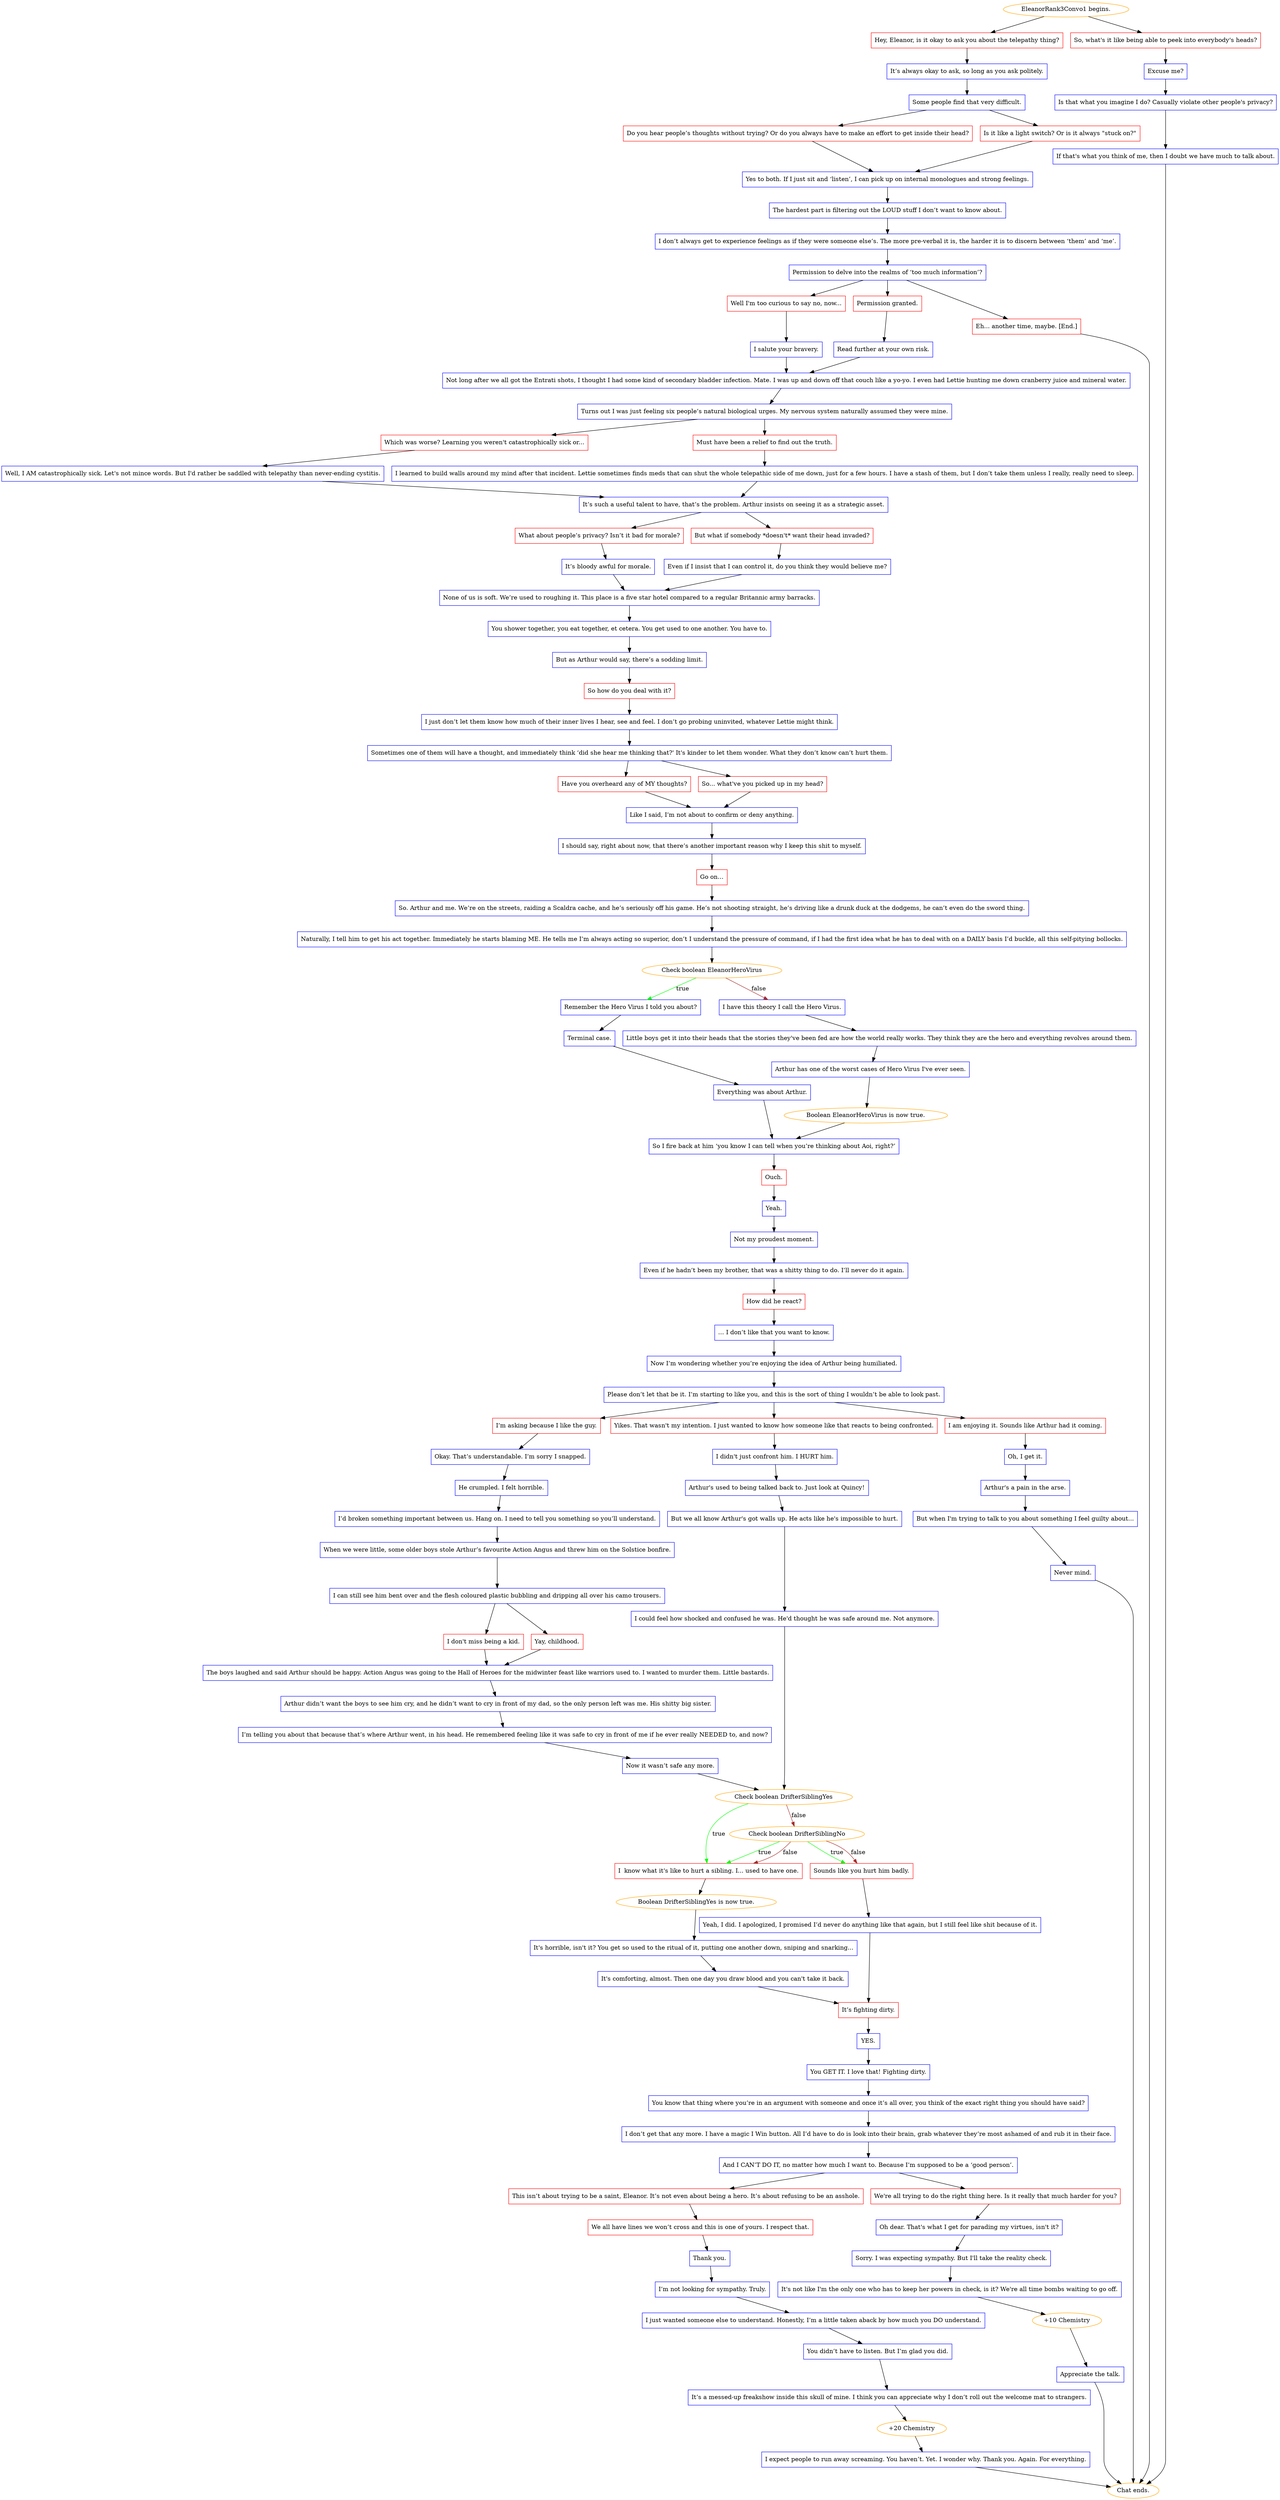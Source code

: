 digraph {
	"EleanorRank3Convo1 begins." [color=orange];
		"EleanorRank3Convo1 begins." -> 809;
		"EleanorRank3Convo1 begins." -> 810;
	809 [label="Hey, Eleanor, is it okay to ask you about the telepathy thing?",shape=box,color=red];
		809 -> 811;
	810 [label="So, what's it like being able to peek into everybody's heads?",shape=box,color=red];
		810 -> 813;
	811 [label="It’s always okay to ask, so long as you ask politely.",shape=box,color=blue];
		811 -> 812;
	813 [label="Excuse me?",shape=box,color=blue];
		813 -> 814;
	812 [label="Some people find that very difficult.",shape=box,color=blue];
		812 -> 817;
		812 -> 818;
	814 [label="Is that what you imagine I do? Casually violate other people's privacy?",shape=box,color=blue];
		814 -> 815;
	817 [label="Do you hear people’s thoughts without trying? Or do you always have to make an effort to get inside their head?",shape=box,color=red];
		817 -> 819;
	818 [label="Is it like a light switch? Or is it always \"stuck on?\"",shape=box,color=red];
		818 -> 819;
	815 [label="If that's what you think of me, then I doubt we have much to talk about.",shape=box,color=blue];
		815 -> "Chat ends.";
	819 [label="Yes to both. If I just sit and ‘listen’, I can pick up on internal monologues and strong feelings.",shape=box,color=blue];
		819 -> 820;
	"Chat ends." [color=orange];
	820 [label="The hardest part is filtering out the LOUD stuff I don’t want to know about.",shape=box,color=blue];
		820 -> 821;
	821 [label="I don’t always get to experience feelings as if they were someone else’s. The more pre-verbal it is, the harder it is to discern between ‘them’ and ‘me’.",shape=box,color=blue];
		821 -> 822;
	822 [label="Permission to delve into the realms of ‘too much information’?",shape=box,color=blue];
		822 -> 823;
		822 -> 824;
		822 -> 825;
	823 [label="Well I'm too curious to say no, now...",shape=box,color=red];
		823 -> 827;
	824 [label="Permission granted.",shape=box,color=red];
		824 -> 828;
	825 [label="Eh... another time, maybe. [End.]",shape=box,color=red];
		825 -> "Chat ends.";
	827 [label="I salute your bravery.",shape=box,color=blue];
		827 -> 829;
	828 [label="Read further at your own risk.",shape=box,color=blue];
		828 -> 829;
	829 [label="Not long after we all got the Entrati shots, I thought I had some kind of secondary bladder infection. Mate. I was up and down off that couch like a yo-yo. I even had Lettie hunting me down cranberry juice and mineral water.",shape=box,color=blue];
		829 -> 830;
	830 [label="Turns out I was just feeling six people’s natural biological urges. My nervous system naturally assumed they were mine.",shape=box,color=blue];
		830 -> 831;
		830 -> 832;
	831 [label="Which was worse? Learning you weren't catastrophically sick or...",shape=box,color=red];
		831 -> 833;
	832 [label="Must have been a relief to find out the truth.",shape=box,color=red];
		832 -> 834;
	833 [label="Well, I AM catastrophically sick. Let's not mince words. But I'd rather be saddled with telepathy than never-ending cystitis.",shape=box,color=blue];
		833 -> 835;
	834 [label="I learned to build walls around my mind after that incident. Lettie sometimes finds meds that can shut the whole telepathic side of me down, just for a few hours. I have a stash of them, but I don’t take them unless I really, really need to sleep.",shape=box,color=blue];
		834 -> 835;
	835 [label="It’s such a useful talent to have, that’s the problem. Arthur insists on seeing it as a strategic asset.",shape=box,color=blue];
		835 -> 836;
		835 -> 837;
	836 [label="What about people’s privacy? Isn’t it bad for morale?",shape=box,color=red];
		836 -> 838;
	837 [label="But what if somebody *doesn't* want their head invaded?",shape=box,color=red];
		837 -> 839;
	838 [label="It’s bloody awful for morale.",shape=box,color=blue];
		838 -> 840;
	839 [label="Even if I insist that I can control it, do you think they would believe me?",shape=box,color=blue];
		839 -> 840;
	840 [label="None of us is soft. We’re used to roughing it. This place is a five star hotel compared to a regular Britannic army barracks.",shape=box,color=blue];
		840 -> 841;
	841 [label="You shower together, you eat together, et cetera. You get used to one another. You have to.",shape=box,color=blue];
		841 -> 842;
	842 [label="But as Arthur would say, there’s a sodding limit.",shape=box,color=blue];
		842 -> 843;
	843 [label="So how do you deal with it?",shape=box,color=red];
		843 -> 844;
	844 [label="I just don’t let them know how much of their inner lives I hear, see and feel. I don’t go probing uninvited, whatever Lettie might think.",shape=box,color=blue];
		844 -> 845;
	845 [label="Sometimes one of them will have a thought, and immediately think ‘did she hear me thinking that?' It's kinder to let them wonder. What they don’t know can’t hurt them.",shape=box,color=blue];
		845 -> 846;
		845 -> 847;
	846 [label="Have you overheard any of MY thoughts?",shape=box,color=red];
		846 -> 848;
	847 [label="So... what've you picked up in my head?",shape=box,color=red];
		847 -> 848;
	848 [label="Like I said, I’m not about to confirm or deny anything.",shape=box,color=blue];
		848 -> 849;
	849 [label="I should say, right about now, that there’s another important reason why I keep this shit to myself.",shape=box,color=blue];
		849 -> 851;
	851 [label="Go on…",shape=box,color=red];
		851 -> 850;
	850 [label="So. Arthur and me. We’re on the streets, raiding a Scaldra cache, and he’s seriously off his game. He’s not shooting straight, he’s driving like a drunk duck at the dodgems, he can’t even do the sword thing.",shape=box,color=blue];
		850 -> 852;
	852 [label="Naturally, I tell him to get his act together. Immediately he starts blaming ME. He tells me I’m always acting so superior, don’t I understand the pressure of command, if I had the first idea what he has to deal with on a DAILY basis I’d buckle, all this self-pitying bollocks.",shape=box,color=blue];
		852 -> 853;
	853 [label="Check boolean EleanorHeroVirus",color=orange];
		853 -> 854 [label=true,color=green];
		853 -> 855 [label=false,color=brown];
	854 [label="Remember the Hero Virus I told you about?",shape=box,color=blue];
		854 -> 856;
	855 [label="I have this theory I call the Hero Virus.",shape=box,color=blue];
		855 -> 858;
	856 [label="Terminal case.",shape=box,color=blue];
		856 -> 857;
	858 [label="Little boys get it into their heads that the stories they've been fed are how the world really works. They think they are the hero and everything revolves around them.",shape=box,color=blue];
		858 -> 859;
	857 [label="Everything was about Arthur.",shape=box,color=blue];
		857 -> 861;
	859 [label="Arthur has one of the worst cases of Hero Virus I've ever seen.",shape=box,color=blue];
		859 -> "/EE/Types/Engine/SetBooleanDialogueNode:EleanorHeroVirus:861";
	861 [label="So I fire back at him ‘you know I can tell when you’re thinking about Aoi, right?’",shape=box,color=blue];
		861 -> 862;
	"/EE/Types/Engine/SetBooleanDialogueNode:EleanorHeroVirus:861" [label="Boolean EleanorHeroVirus is now true.",color=orange];
		"/EE/Types/Engine/SetBooleanDialogueNode:EleanorHeroVirus:861" -> 861;
	862 [label="Ouch.",shape=box,color=red];
		862 -> 863;
	863 [label="Yeah.",shape=box,color=blue];
		863 -> 864;
	864 [label="Not my proudest moment.",shape=box,color=blue];
		864 -> 865;
	865 [label="Even if he hadn’t been my brother, that was a shitty thing to do. I’ll never do it again.",shape=box,color=blue];
		865 -> 866;
	866 [label="How did he react?",shape=box,color=red];
		866 -> 867;
	867 [label="… I don’t like that you want to know.",shape=box,color=blue];
		867 -> 868;
	868 [label="Now I’m wondering whether you’re enjoying the idea of Arthur being humiliated.",shape=box,color=blue];
		868 -> 869;
	869 [label="Please don’t let that be it. I’m starting to like you, and this is the sort of thing I wouldn’t be able to look past.",shape=box,color=blue];
		869 -> 870;
		869 -> 871;
		869 -> 872;
	870 [label="I’m asking because I like the guy.",shape=box,color=red];
		870 -> 873;
	871 [label="Yikes. That wasn't my intention. I just wanted to know how someone like that reacts to being confronted.",shape=box,color=red];
		871 -> 875;
	872 [label="I am enjoying it. Sounds like Arthur had it coming.",shape=box,color=red];
		872 -> 877;
	873 [label="Okay. That’s understandable. I’m sorry I snapped.",shape=box,color=blue];
		873 -> 874;
	875 [label="I didn't just confront him. I HURT him.",shape=box,color=blue];
		875 -> 876;
	877 [label="Oh, I get it.",shape=box,color=blue];
		877 -> 878;
	874 [label="He crumpled. I felt horrible.",shape=box,color=blue];
		874 -> 879;
	876 [label="Arthur's used to being talked back to. Just look at Quincy!",shape=box,color=blue];
		876 -> 880;
	878 [label="Arthur's a pain in the arse.",shape=box,color=blue];
		878 -> 881;
	879 [label="I’d broken something important between us. Hang on. I need to tell you something so you’ll understand.",shape=box,color=blue];
		879 -> 885;
	880 [label="But we all know Arthur's got walls up. He acts like he's impossible to hurt.",shape=box,color=blue];
		880 -> 884;
	881 [label="But when I'm trying to talk to you about something I feel guilty about...",shape=box,color=blue];
		881 -> 882;
	885 [label="When we were little, some older boys stole Arthur’s favourite Action Angus and threw him on the Solstice bonfire.",shape=box,color=blue];
		885 -> 886;
	884 [label="I could feel how shocked and confused he was. He'd thought he was safe around me. Not anymore.",shape=box,color=blue];
		884 -> 893;
	882 [label="Never mind.",shape=box,color=blue];
		882 -> "Chat ends.";
	886 [label="I can still see him bent over and the flesh coloured plastic bubbling and dripping all over his camo trousers.",shape=box,color=blue];
		886 -> 887;
		886 -> 888;
	893 [label="Check boolean DrifterSiblingYes",color=orange];
		893 -> 895 [label=true,color=green];
		893 -> 894 [label=false,color=brown];
	887 [label="I don't miss being a kid.",shape=box,color=red];
		887 -> 889;
	888 [label="Yay, childhood.",shape=box,color=red];
		888 -> 889;
	895 [label="I  know what it's like to hurt a sibling. I... used to have one.",shape=box,color=red];
		895 -> "/EE/Types/Engine/SetBooleanDialogueNode:DrifterSiblingYes:898";
	894 [label="Check boolean DrifterSiblingNo",color=orange];
		894 -> 895 [label=true,color=green];
		894 -> 896 [label=true,color=green];
		894 -> 895 [label=false,color=brown];
		894 -> 896 [label=false,color=brown];
	889 [label="The boys laughed and said Arthur should be happy. Action Angus was going to the Hall of Heroes for the midwinter feast like warriors used to. I wanted to murder them. Little bastards.",shape=box,color=blue];
		889 -> 890;
	"/EE/Types/Engine/SetBooleanDialogueNode:DrifterSiblingYes:898" [label="Boolean DrifterSiblingYes is now true.",color=orange];
		"/EE/Types/Engine/SetBooleanDialogueNode:DrifterSiblingYes:898" -> 898;
	896 [label="Sounds like you hurt him badly.",shape=box,color=red];
		896 -> 900;
	890 [label="Arthur didn’t want the boys to see him cry, and he didn’t want to cry in front of my dad, so the only person left was me. His shitty big sister.",shape=box,color=blue];
		890 -> 891;
	898 [label="It's horrible, isn't it? You get so used to the ritual of it, putting one another down, sniping and snarking...",shape=box,color=blue];
		898 -> 899;
	900 [label="Yeah, I did. I apologized, I promised I’d never do anything like that again, but I still feel like shit because of it.",shape=box,color=blue];
		900 -> 901;
	891 [label="I’m telling you about that because that’s where Arthur went, in his head. He remembered feeling like it was safe to cry in front of me if he ever really NEEDED to, and now?",shape=box,color=blue];
		891 -> 892;
	899 [label="It's comforting, almost. Then one day you draw blood and you can't take it back.",shape=box,color=blue];
		899 -> 901;
	901 [label="It’s fighting dirty.",shape=box,color=red];
		901 -> 902;
	892 [label="Now it wasn’t safe any more.",shape=box,color=blue];
		892 -> 893;
	902 [label="YES.",shape=box,color=blue];
		902 -> 903;
	903 [label="You GET IT. I love that! Fighting dirty.",shape=box,color=blue];
		903 -> 904;
	904 [label="You know that thing where you’re in an argument with someone and once it’s all over, you think of the exact right thing you should have said?",shape=box,color=blue];
		904 -> 905;
	905 [label="I don’t get that any more. I have a magic I Win button. All I’d have to do is look into their brain, grab whatever they’re most ashamed of and rub it in their face.",shape=box,color=blue];
		905 -> 906;
	906 [label="And I CAN’T DO IT, no matter how much I want to. Because I’m supposed to be a ‘good person’.",shape=box,color=blue];
		906 -> 907;
		906 -> 908;
	907 [label="This isn’t about trying to be a saint, Eleanor. It’s not even about being a hero. It’s about refusing to be an asshole.",shape=box,color=red];
		907 -> 909;
	908 [label="We're all trying to do the right thing here. Is it really that much harder for you?",shape=box,color=red];
		908 -> 910;
	909 [label="We all have lines we won’t cross and this is one of yours. I respect that.",shape=box,color=red];
		909 -> 912;
	910 [label="Oh dear. That's what I get for parading my virtues, isn't it?",shape=box,color=blue];
		910 -> 911;
	912 [label="Thank you.",shape=box,color=blue];
		912 -> 913;
	911 [label="Sorry. I was expecting sympathy. But I'll take the reality check.",shape=box,color=blue];
		911 -> 914;
	913 [label="I’m not looking for sympathy. Truly.",shape=box,color=blue];
		913 -> 915;
	914 [label="It's not like I'm the only one who has to keep her powers in check, is it? We're all time bombs waiting to go off.",shape=box,color=blue];
		914 -> 920;
	915 [label="I just wanted someone else to understand. Honestly, I’m a little taken aback by how much you DO understand.",shape=box,color=blue];
		915 -> 916;
	920 [label="+10 Chemistry",color=orange];
		920 -> 919;
	916 [label="You didn’t have to listen. But I’m glad you did.",shape=box,color=blue];
		916 -> 917;
	919 [label="Appreciate the talk.",shape=box,color=blue];
		919 -> "Chat ends.";
	917 [label="It’s a messed-up freakshow inside this skull of mine. I think you can appreciate why I don’t roll out the welcome mat to strangers.",shape=box,color=blue];
		917 -> 922;
	922 [label="+20 Chemistry",color=orange];
		922 -> 918;
	918 [label="I expect people to run away screaming. You haven’t. Yet. I wonder why. Thank you. Again. For everything.",shape=box,color=blue];
		918 -> "Chat ends.";
}